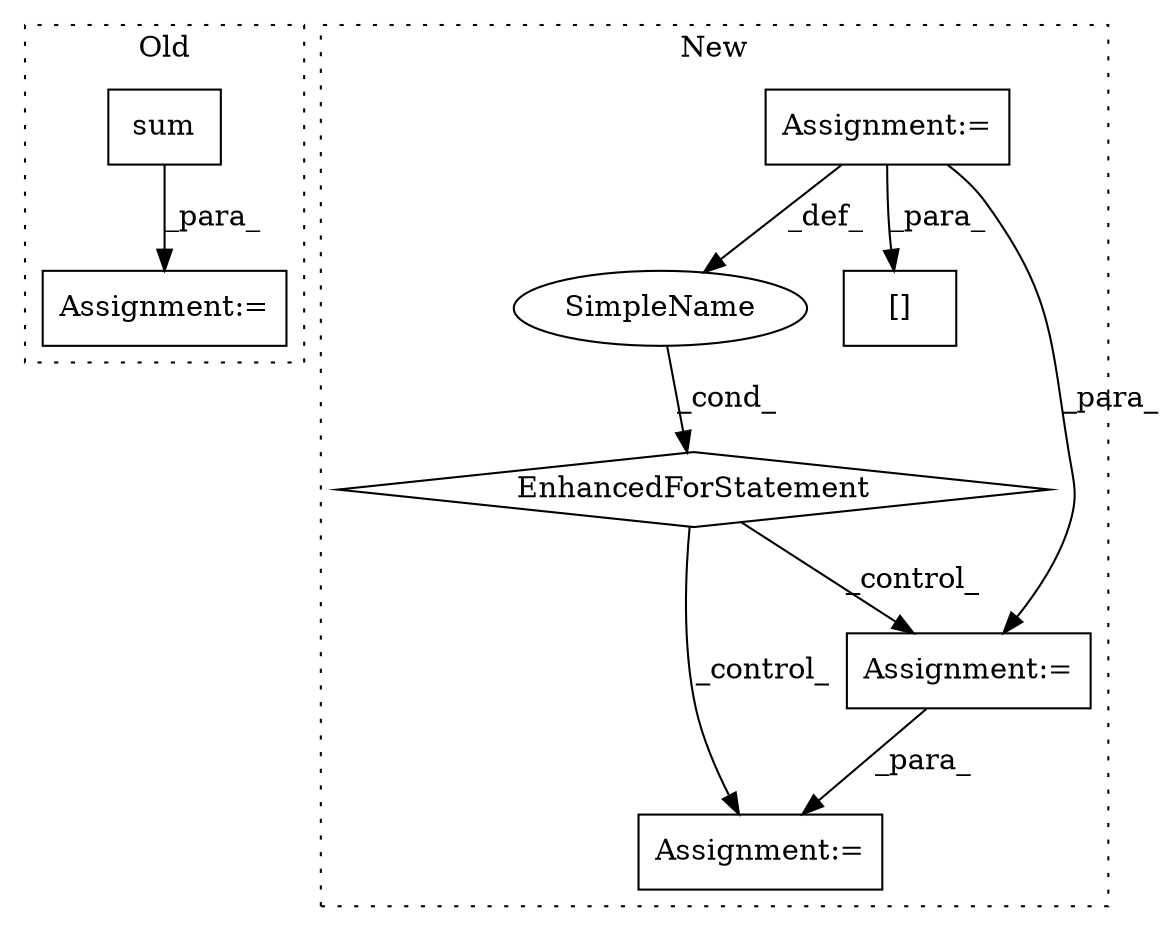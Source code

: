 digraph G {
subgraph cluster0 {
1 [label="sum" a="32" s="7421,7428" l="4,1" shape="box"];
6 [label="Assignment:=" a="7" s="7411" l="1" shape="box"];
label = "Old";
style="dotted";
}
subgraph cluster1 {
2 [label="EnhancedForStatement" a="70" s="8010,8118" l="72,2" shape="diamond"];
3 [label="Assignment:=" a="7" s="8010,8118" l="72,2" shape="box"];
4 [label="Assignment:=" a="7" s="8210" l="1" shape="box"];
5 [label="SimpleName" a="42" s="8086" l="10" shape="ellipse"];
7 [label="[]" a="2" s="8264,8280" l="12,1" shape="box"];
8 [label="Assignment:=" a="7" s="8140" l="1" shape="box"];
label = "New";
style="dotted";
}
1 -> 6 [label="_para_"];
2 -> 4 [label="_control_"];
2 -> 8 [label="_control_"];
3 -> 7 [label="_para_"];
3 -> 8 [label="_para_"];
3 -> 5 [label="_def_"];
5 -> 2 [label="_cond_"];
8 -> 4 [label="_para_"];
}